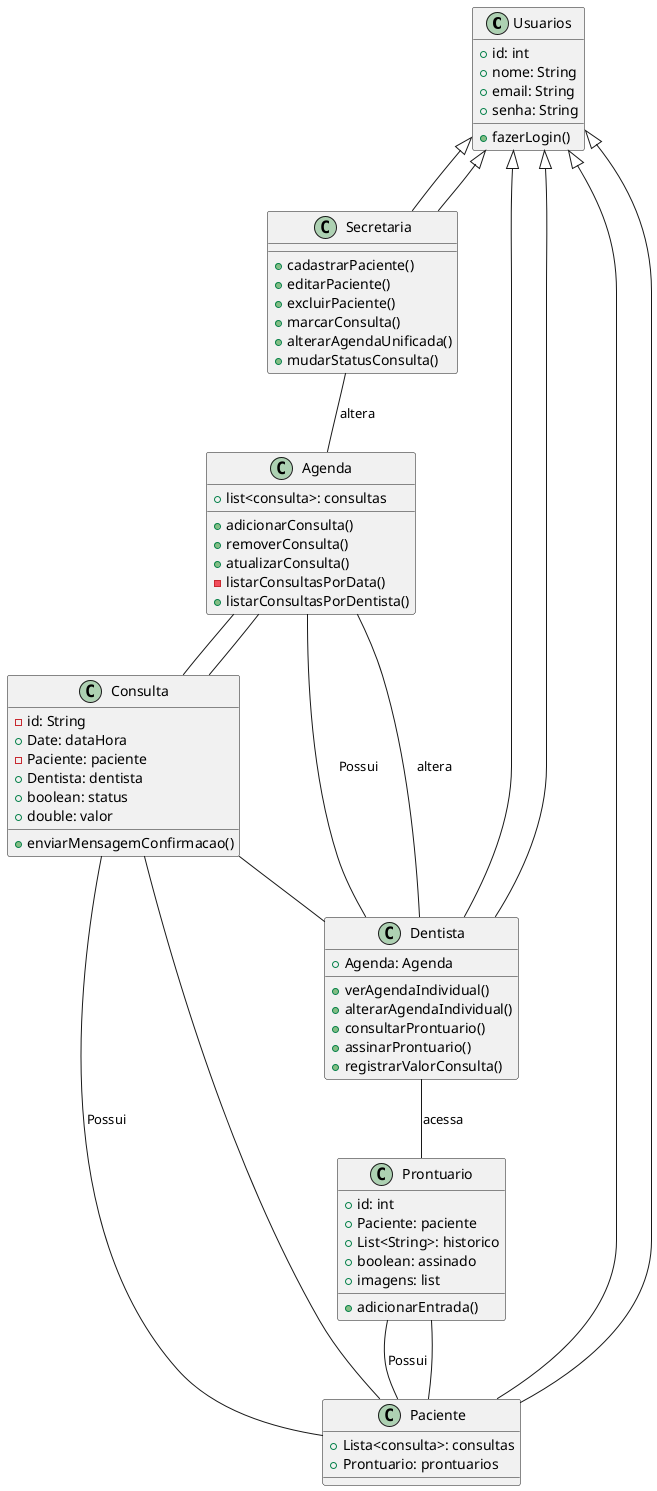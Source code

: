 @startuml

class Usuarios {
  +id: int
  +nome: String
  +email: String
  +senha: String
  +fazerLogin()
}

class Secretaria extends Usuarios {
  +cadastrarPaciente()
  +editarPaciente()
  +excluirPaciente()
  +marcarConsulta()
  +alterarAgendaUnificada()
  +mudarStatusConsulta()
}

class Dentista extends Usuarios {
  +verAgendaIndividual()
  +alterarAgendaIndividual()
  +consultarProntuario()
  +assinarProntuario()
  +registrarValorConsulta()
  +Agenda: Agenda
}

class Paciente extends Usuarios {
  +Lista<consulta>: consultas
  +Prontuario: prontuarios
}

class Consulta {
  -id: String
  +Date: dataHora
  -Paciente: paciente
  +Dentista: dentista
  +boolean: status
  +double: valor
  +enviarMensagemConfirmacao()
}

class Prontuario {
  +id: int
  +Paciente: paciente
  +List<String>: historico
  +boolean: assinado
  +imagens: list
  +adicionarEntrada()
}

class Agenda {
  +list<consulta>: consultas
  +adicionarConsulta()
  +removerConsulta()
  +atualizarConsulta()
  -listarConsultasPorData()
  +listarConsultasPorDentista()
}

Usuarios <|-- Secretaria
Usuarios <|-- Dentista
Usuarios <|-- Paciente
Dentista -- Agenda : Possui
Paciente -- Consulta : Possui
Paciente -- Prontuario : Possui
Consulta -- Paciente
Consulta -- Dentista
Consulta -- Agenda
Prontuario -- Paciente
Agenda -- Consulta
Secretaria -- Agenda : altera
Dentista -- Agenda : altera
Dentista -- Prontuario : acessa

@enduml

